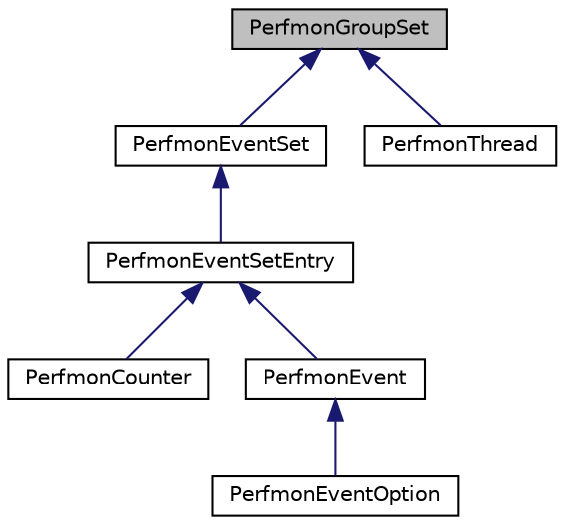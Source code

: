 digraph "PerfmonGroupSet"
{
  edge [fontname="Helvetica",fontsize="10",labelfontname="Helvetica",labelfontsize="10"];
  node [fontname="Helvetica",fontsize="10",shape=record];
  Node1 [label="PerfmonGroupSet",height=0.2,width=0.4,color="black", fillcolor="grey75", style="filled", fontcolor="black"];
  Node1 -> Node2 [dir="back",color="midnightblue",fontsize="10",style="solid",fontname="Helvetica"];
  Node2 [label="PerfmonEventSet",height=0.2,width=0.4,color="black", fillcolor="white", style="filled",URL="$structPerfmonEventSet.html",tooltip="Structure specifying an performance monitoring event group. "];
  Node2 -> Node3 [dir="back",color="midnightblue",fontsize="10",style="solid",fontname="Helvetica"];
  Node3 [label="PerfmonEventSetEntry",height=0.2,width=0.4,color="black", fillcolor="white", style="filled",URL="$structPerfmonEventSetEntry.html",tooltip="Structure specifying an performance monitoring event. "];
  Node3 -> Node4 [dir="back",color="midnightblue",fontsize="10",style="solid",fontname="Helvetica"];
  Node4 [label="PerfmonCounter",height=0.2,width=0.4,color="black", fillcolor="white", style="filled",URL="$structPerfmonCounter.html",tooltip="Structure describing performance monitoring counter data. "];
  Node3 -> Node5 [dir="back",color="midnightblue",fontsize="10",style="solid",fontname="Helvetica"];
  Node5 [label="PerfmonEvent",height=0.2,width=0.4,color="black", fillcolor="white", style="filled",URL="$structPerfmonEvent.html",tooltip="Structure specifying an performance monitoring event. "];
  Node5 -> Node6 [dir="back",color="midnightblue",fontsize="10",style="solid",fontname="Helvetica"];
  Node6 [label="PerfmonEventOption",height=0.2,width=0.4,color="black", fillcolor="white", style="filled",URL="$structPerfmonEventOption.html",tooltip="Structure specifying event/counter options and their value. "];
  Node1 -> Node7 [dir="back",color="midnightblue",fontsize="10",style="solid",fontname="Helvetica"];
  Node7 [label="PerfmonThread",height=0.2,width=0.4,color="black", fillcolor="white", style="filled",URL="$structPerfmonThread.html",tooltip="Structure specifying thread to CPU relation. "];
}
